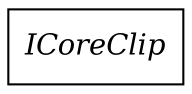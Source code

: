 strict digraph interface_diagram {
  rankdir=LR;
  ICoreClip[
    label="ICoreClip",
    URL="ICoreClip.html",
    tooltip="com.sekati.display.ICoreClip",
    fontname="Times-Italic",
    shape="record"
  ];
}
